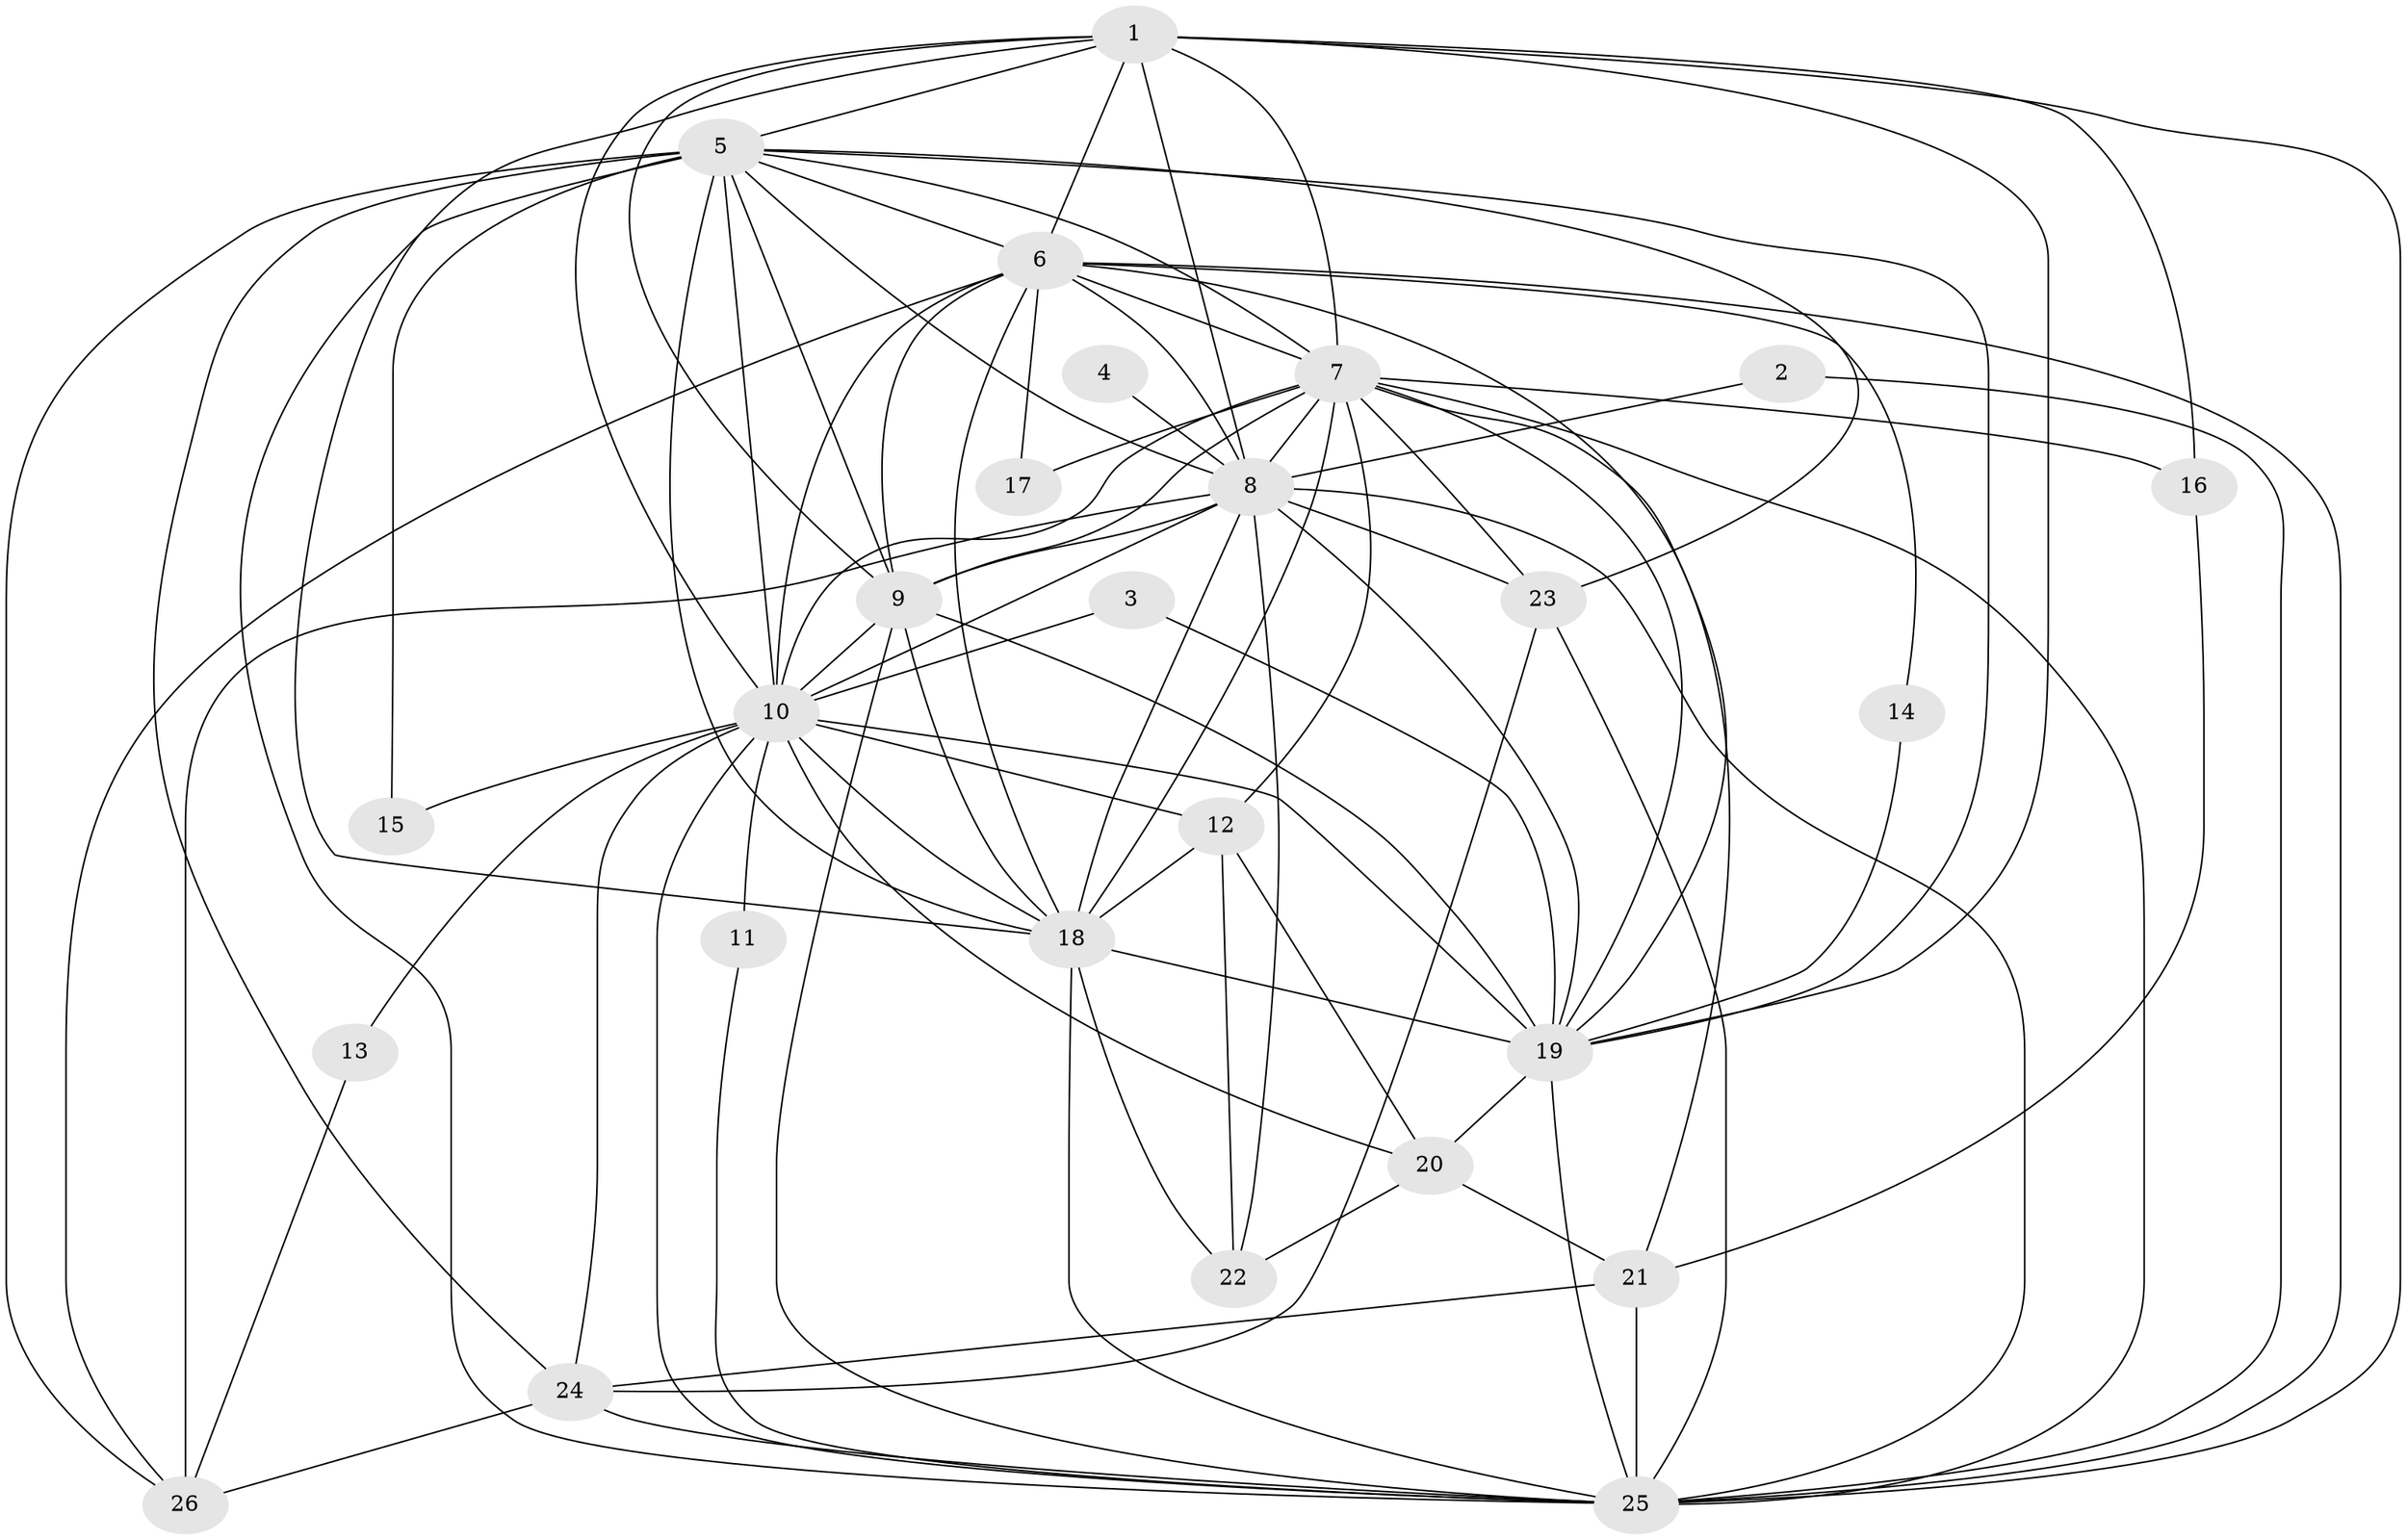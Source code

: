 // original degree distribution, {15: 0.019230769230769232, 14: 0.038461538461538464, 16: 0.019230769230769232, 20: 0.019230769230769232, 17: 0.019230769230769232, 10: 0.038461538461538464, 18: 0.019230769230769232, 12: 0.019230769230769232, 6: 0.057692307692307696, 3: 0.07692307692307693, 4: 0.057692307692307696, 2: 0.5769230769230769, 5: 0.038461538461538464}
// Generated by graph-tools (version 1.1) at 2025/49/03/09/25 03:49:39]
// undirected, 26 vertices, 89 edges
graph export_dot {
graph [start="1"]
  node [color=gray90,style=filled];
  1;
  2;
  3;
  4;
  5;
  6;
  7;
  8;
  9;
  10;
  11;
  12;
  13;
  14;
  15;
  16;
  17;
  18;
  19;
  20;
  21;
  22;
  23;
  24;
  25;
  26;
  1 -- 5 [weight=1.0];
  1 -- 6 [weight=1.0];
  1 -- 7 [weight=1.0];
  1 -- 8 [weight=1.0];
  1 -- 9 [weight=1.0];
  1 -- 10 [weight=1.0];
  1 -- 16 [weight=1.0];
  1 -- 18 [weight=1.0];
  1 -- 19 [weight=1.0];
  1 -- 25 [weight=1.0];
  2 -- 8 [weight=1.0];
  2 -- 25 [weight=1.0];
  3 -- 10 [weight=1.0];
  3 -- 19 [weight=1.0];
  4 -- 8 [weight=1.0];
  5 -- 6 [weight=2.0];
  5 -- 7 [weight=1.0];
  5 -- 8 [weight=1.0];
  5 -- 9 [weight=1.0];
  5 -- 10 [weight=1.0];
  5 -- 15 [weight=1.0];
  5 -- 18 [weight=1.0];
  5 -- 19 [weight=1.0];
  5 -- 23 [weight=1.0];
  5 -- 24 [weight=1.0];
  5 -- 25 [weight=1.0];
  5 -- 26 [weight=1.0];
  6 -- 7 [weight=1.0];
  6 -- 8 [weight=2.0];
  6 -- 9 [weight=1.0];
  6 -- 10 [weight=1.0];
  6 -- 14 [weight=1.0];
  6 -- 17 [weight=1.0];
  6 -- 18 [weight=1.0];
  6 -- 19 [weight=1.0];
  6 -- 25 [weight=1.0];
  6 -- 26 [weight=1.0];
  7 -- 8 [weight=2.0];
  7 -- 9 [weight=1.0];
  7 -- 10 [weight=1.0];
  7 -- 12 [weight=1.0];
  7 -- 16 [weight=1.0];
  7 -- 17 [weight=1.0];
  7 -- 18 [weight=2.0];
  7 -- 19 [weight=1.0];
  7 -- 21 [weight=1.0];
  7 -- 23 [weight=2.0];
  7 -- 25 [weight=1.0];
  8 -- 9 [weight=1.0];
  8 -- 10 [weight=1.0];
  8 -- 18 [weight=1.0];
  8 -- 19 [weight=2.0];
  8 -- 22 [weight=1.0];
  8 -- 23 [weight=1.0];
  8 -- 25 [weight=1.0];
  8 -- 26 [weight=1.0];
  9 -- 10 [weight=1.0];
  9 -- 18 [weight=1.0];
  9 -- 19 [weight=2.0];
  9 -- 25 [weight=1.0];
  10 -- 11 [weight=1.0];
  10 -- 12 [weight=2.0];
  10 -- 13 [weight=1.0];
  10 -- 15 [weight=1.0];
  10 -- 18 [weight=1.0];
  10 -- 19 [weight=2.0];
  10 -- 20 [weight=3.0];
  10 -- 24 [weight=1.0];
  10 -- 25 [weight=1.0];
  11 -- 25 [weight=1.0];
  12 -- 18 [weight=1.0];
  12 -- 20 [weight=1.0];
  12 -- 22 [weight=1.0];
  13 -- 26 [weight=1.0];
  14 -- 19 [weight=1.0];
  16 -- 21 [weight=1.0];
  18 -- 19 [weight=1.0];
  18 -- 22 [weight=1.0];
  18 -- 25 [weight=1.0];
  19 -- 20 [weight=1.0];
  19 -- 25 [weight=1.0];
  20 -- 21 [weight=1.0];
  20 -- 22 [weight=1.0];
  21 -- 24 [weight=1.0];
  21 -- 25 [weight=2.0];
  23 -- 24 [weight=1.0];
  23 -- 25 [weight=1.0];
  24 -- 25 [weight=1.0];
  24 -- 26 [weight=1.0];
}
